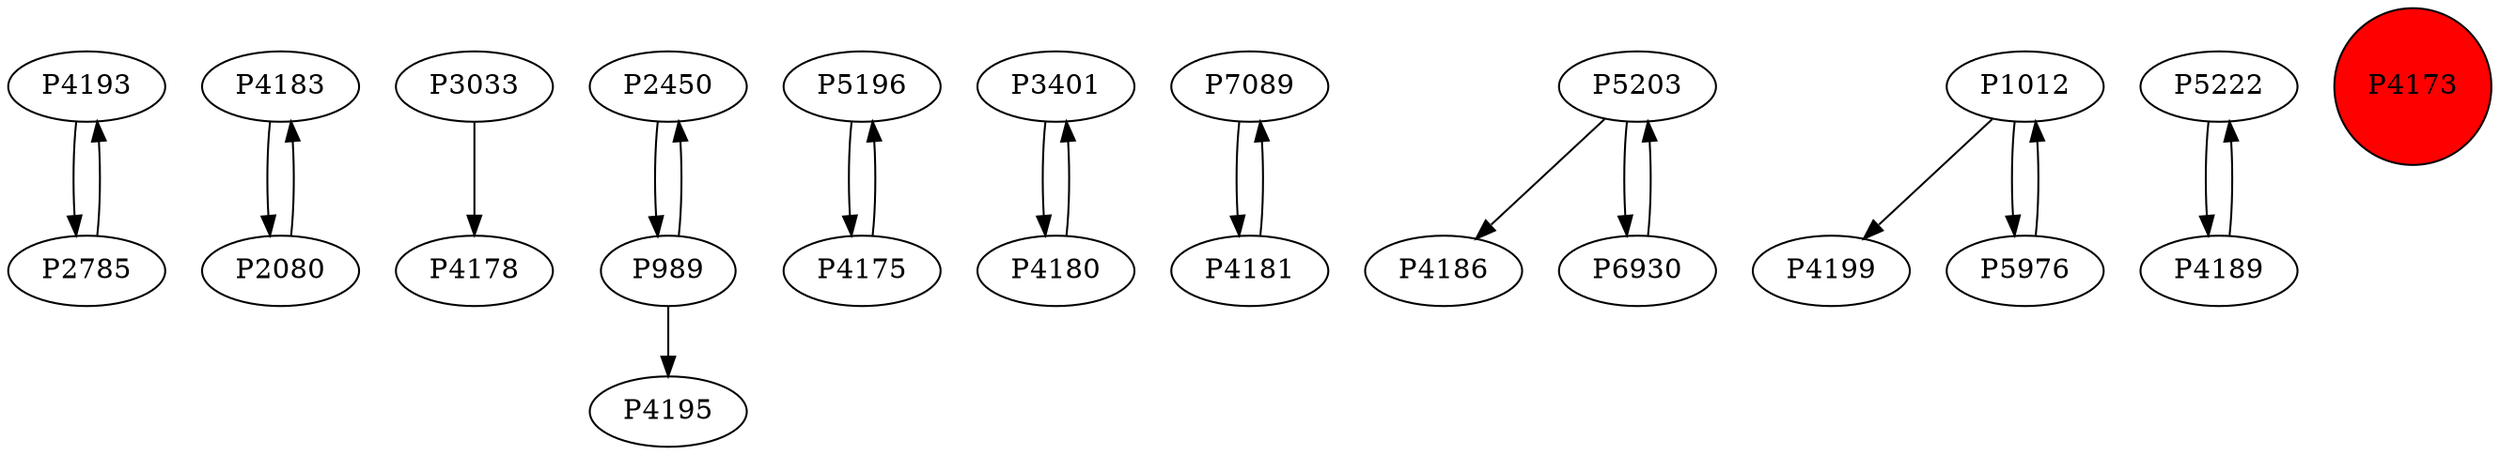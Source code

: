 digraph {
	P4193 -> P2785
	P4183 -> P2080
	P2785 -> P4193
	P3033 -> P4178
	P2450 -> P989
	P5196 -> P4175
	P989 -> P4195
	P3401 -> P4180
	P7089 -> P4181
	P5203 -> P4186
	P5203 -> P6930
	P989 -> P2450
	P1012 -> P4199
	P2080 -> P4183
	P5976 -> P1012
	P4175 -> P5196
	P4180 -> P3401
	P1012 -> P5976
	P6930 -> P5203
	P5222 -> P4189
	P4189 -> P5222
	P4181 -> P7089
	P4173 [shape=circle]
	P4173 [style=filled]
	P4173 [fillcolor=red]
}